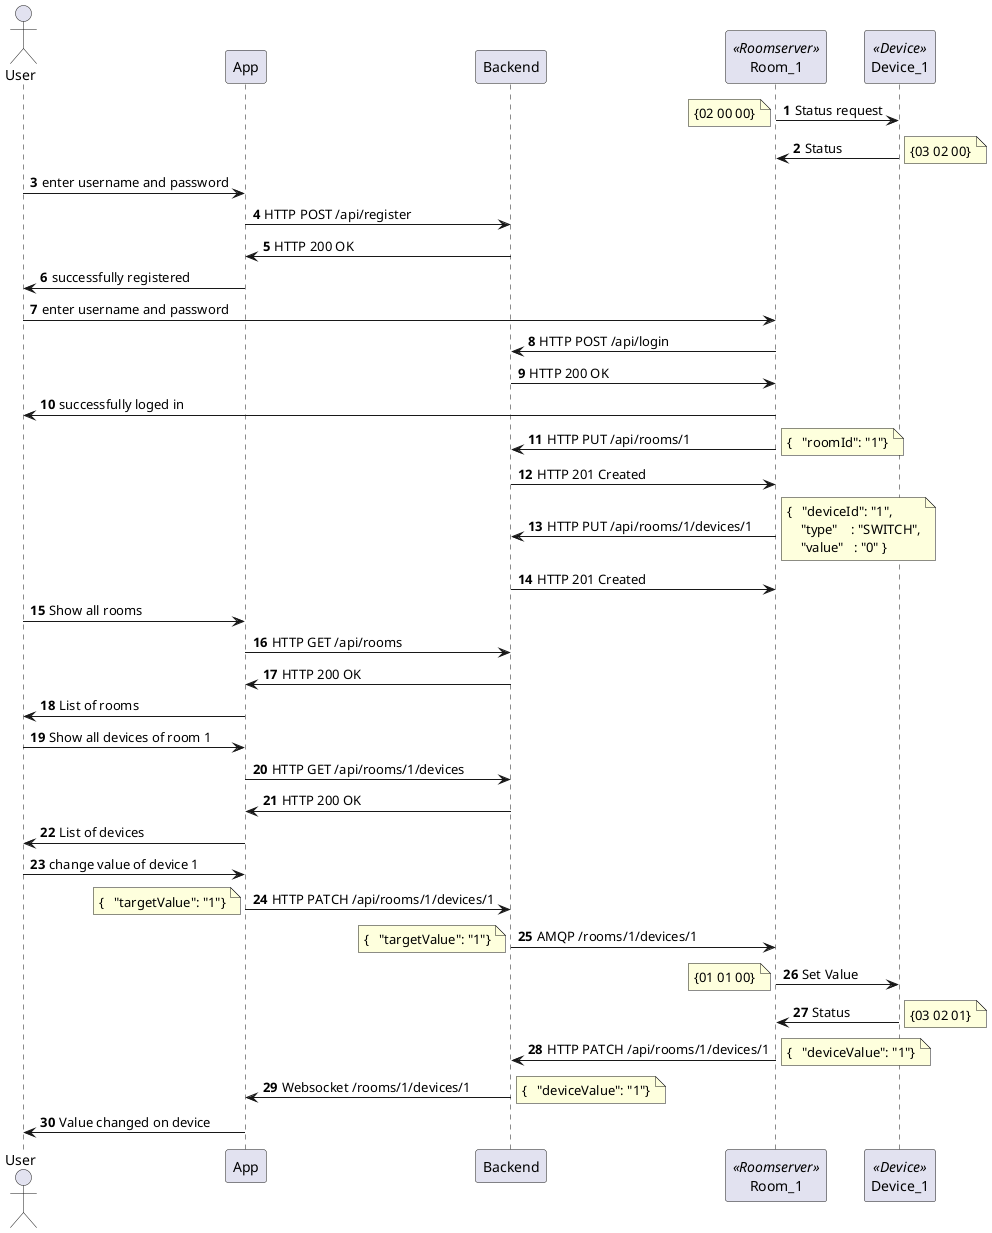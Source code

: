 @startuml
actor User
participant "App" as App
participant "Backend" as Backend
participant "Room_1" as RS << Roomserver >>
participant "Device_1" as Device <<Device>>

autonumber

RS -> Device: Status request
note left
  {02 00 00}
end note
Device -> RS: Status
note right
  {03 02 00}
end note

User -> App: enter username and password
App -> Backend: HTTP POST /api/register
Backend -> App: HTTP 200 OK
App -> User: successfully registered

User -> RS: enter username and password
RS -> Backend: HTTP POST /api/login
Backend -> RS: HTTP 200 OK
RS -> User: successfully loged in

RS -> Backend: HTTP PUT /api/rooms/1
note right
  {   "roomId": "1"}
end note
Backend -> RS: HTTP 201 Created



RS -> Backend: HTTP PUT /api/rooms/1/devices/1
note right
  {   "deviceId": "1",
      "type"    : "SWITCH",
      "value"   : "0" }
end note
Backend -> RS: HTTP 201 Created





User -> App: Show all rooms
App -> Backend: HTTP GET /api/rooms
Backend -> App: HTTP 200 OK
App -> User: List of rooms

User -> App: Show all devices of room 1
App -> Backend: HTTP GET /api/rooms/1/devices
Backend -> App: HTTP 200 OK
App -> User: List of devices

User -> App: change value of device 1
App -> Backend: HTTP PATCH /api/rooms/1/devices/1
note left
  {   "targetValue": "1"}
end note

Backend -> RS: AMQP /rooms/1/devices/1
note left
  {   "targetValue": "1"}
end note

RS -> Device: Set Value
note left
  {01 01 00}
end note
Device -> RS: Status
note right
  {03 02 01}
end note

RS -> Backend: HTTP PATCH /api/rooms/1/devices/1
note right
  {   "deviceValue": "1"}
end note

Backend -> App: Websocket /rooms/1/devices/1
note right
  {   "deviceValue": "1"}
end note

App -> User: Value changed on device


@enduml
